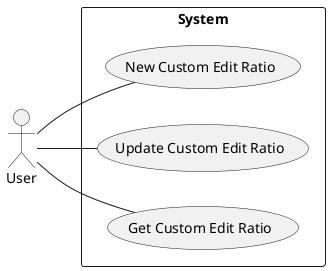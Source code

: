 @startuml "New/Edit Custom Estimate Ratio"
    left to right direction

    actor  "User" as user

    rectangle "System" {
        usecase "New Custom Edit Ratio" as new
        usecase "Update Custom Edit Ratio" as update
        usecase "Get Custom Edit Ratio" as get
    }

    user -- new
    user -- update

    user -- get

@enduml